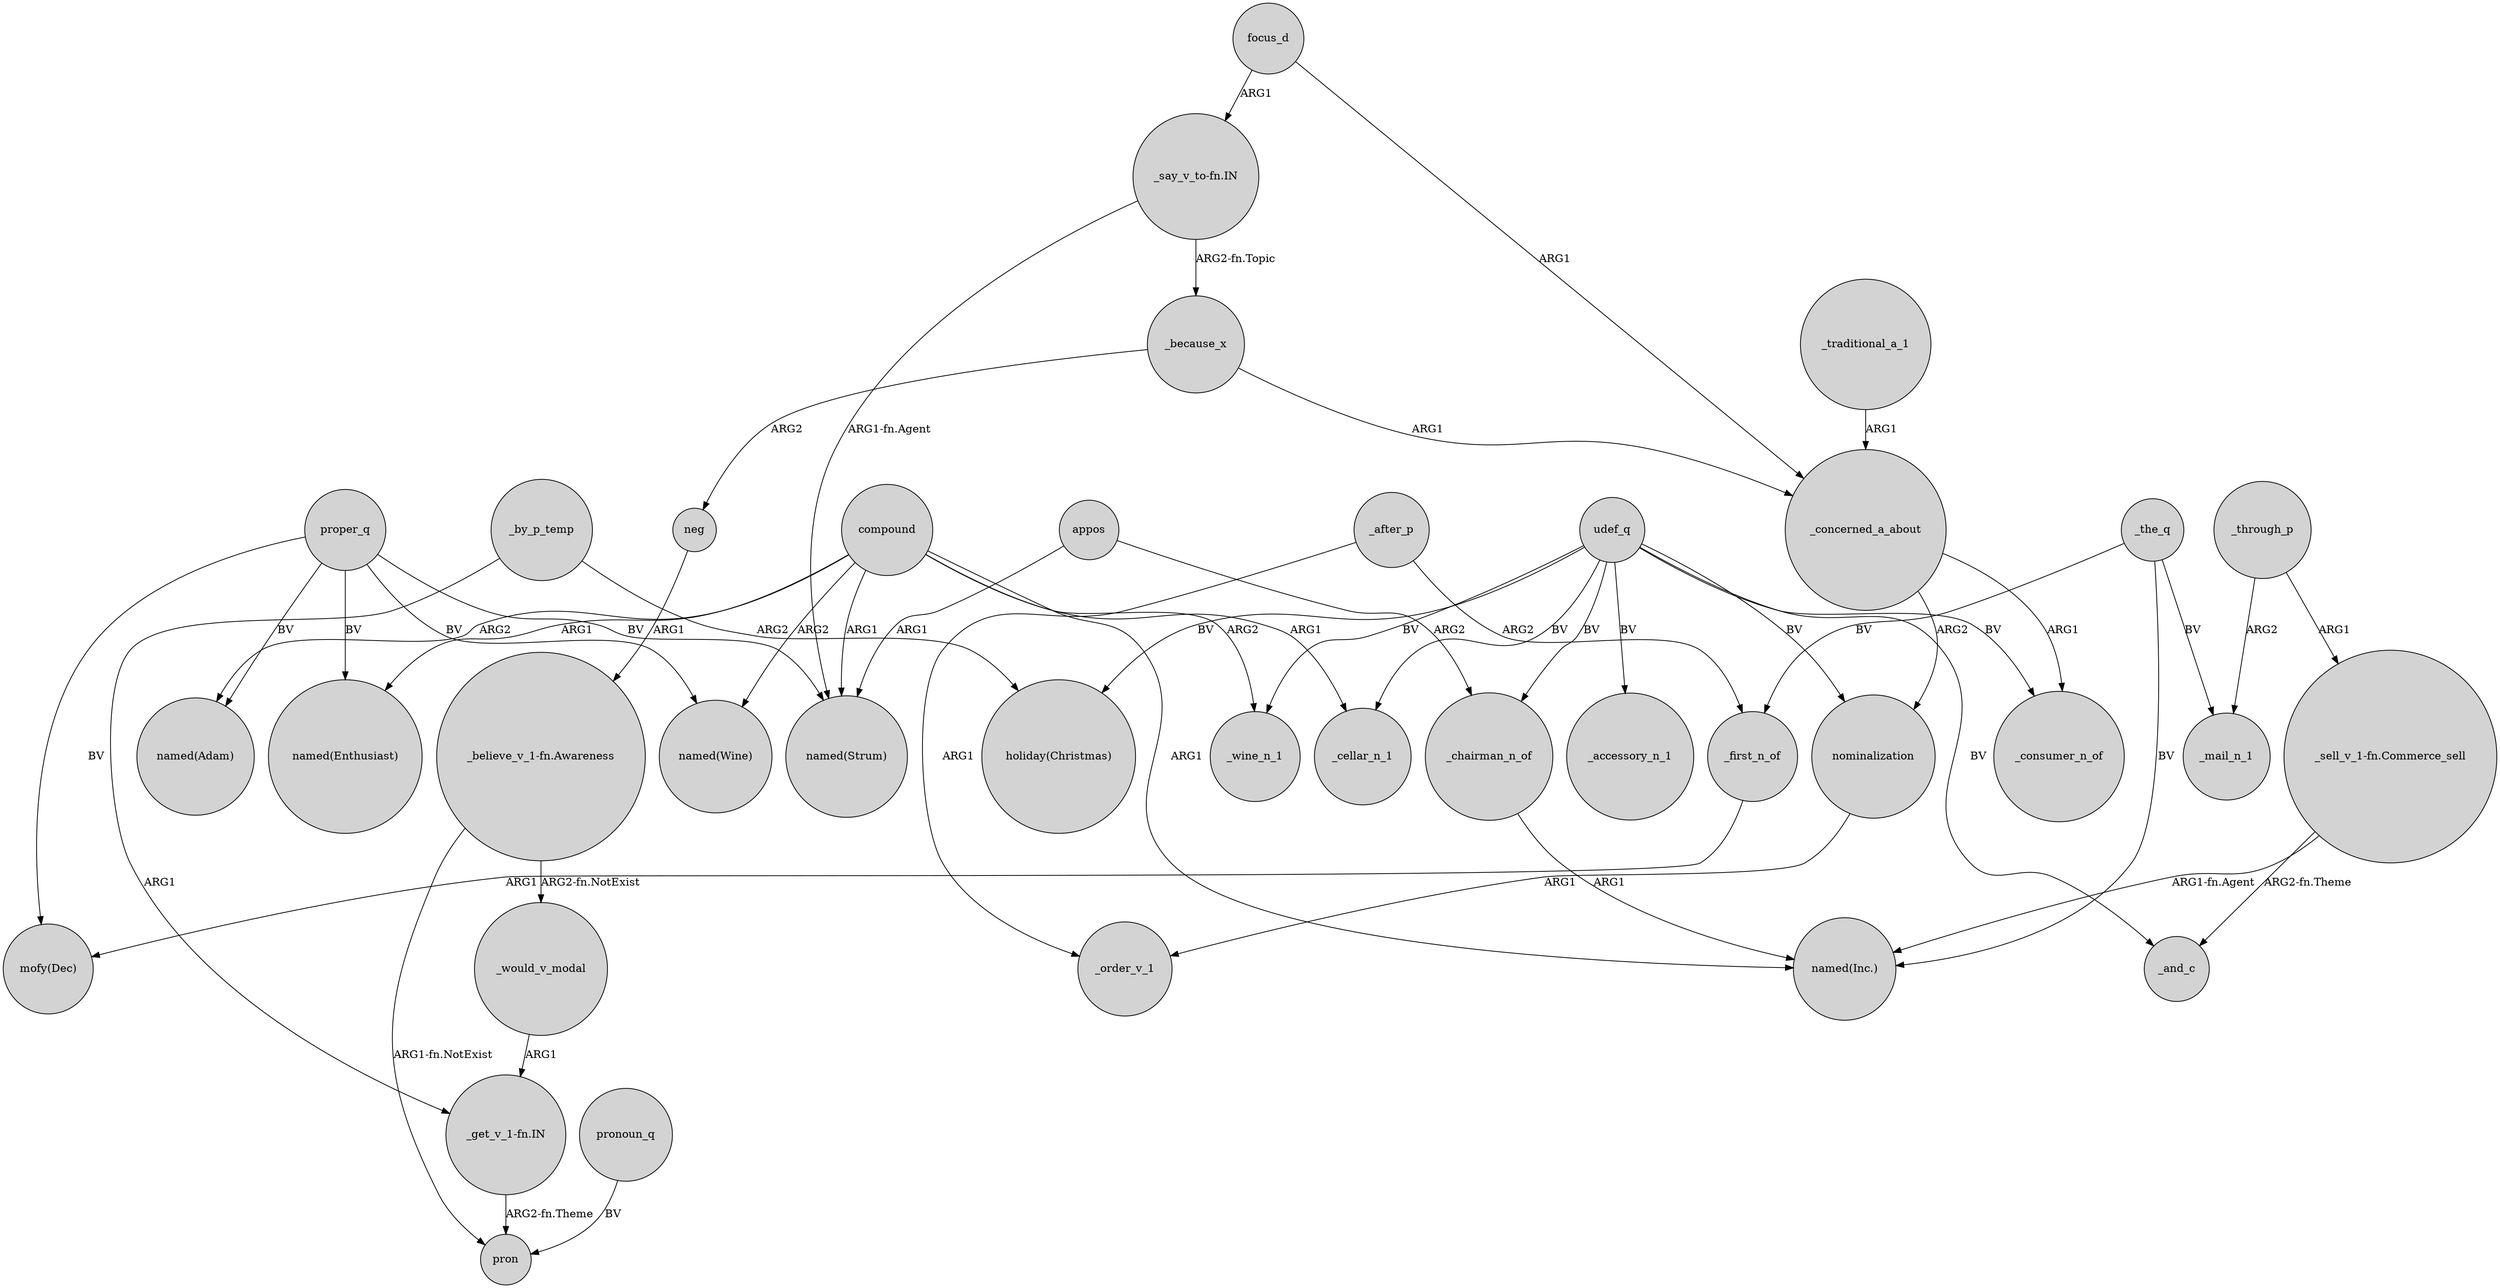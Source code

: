 digraph {
	node [shape=circle style=filled]
	"_get_v_1-fn.IN" -> pron [label="ARG2-fn.Theme"]
	"_say_v_to-fn.IN" -> "named(Strum)" [label="ARG1-fn.Agent"]
	proper_q -> "named(Wine)" [label=BV]
	_concerned_a_about -> nominalization [label=ARG2]
	compound -> "named(Wine)" [label=ARG2]
	_would_v_modal -> "_get_v_1-fn.IN" [label=ARG1]
	_after_p -> _order_v_1 [label=ARG1]
	udef_q -> _cellar_n_1 [label=BV]
	proper_q -> "mofy(Dec)" [label=BV]
	proper_q -> "named(Enthusiast)" [label=BV]
	udef_q -> _accessory_n_1 [label=BV]
	_first_n_of -> "mofy(Dec)" [label=ARG1]
	compound -> "named(Adam)" [label=ARG2]
	compound -> "named(Strum)" [label=ARG1]
	_because_x -> _concerned_a_about [label=ARG1]
	_the_q -> _mail_n_1 [label=BV]
	_concerned_a_about -> _consumer_n_of [label=ARG1]
	"_believe_v_1-fn.Awareness" -> _would_v_modal [label="ARG2-fn.NotExist"]
	udef_q -> _chairman_n_of [label=BV]
	"_sell_v_1-fn.Commerce_sell" -> "named(Inc.)" [label="ARG1-fn.Agent"]
	"_say_v_to-fn.IN" -> _because_x [label="ARG2-fn.Topic"]
	neg -> "_believe_v_1-fn.Awareness" [label=ARG1]
	_because_x -> neg [label=ARG2]
	pronoun_q -> pron [label=BV]
	_through_p -> "_sell_v_1-fn.Commerce_sell" [label=ARG1]
	_by_p_temp -> "holiday(Christmas)" [label=ARG2]
	compound -> _wine_n_1 [label=ARG2]
	appos -> _chairman_n_of [label=ARG2]
	proper_q -> "named(Adam)" [label=BV]
	proper_q -> "named(Strum)" [label=BV]
	_after_p -> _first_n_of [label=ARG2]
	compound -> "named(Enthusiast)" [label=ARG1]
	udef_q -> _wine_n_1 [label=BV]
	"_sell_v_1-fn.Commerce_sell" -> _and_c [label="ARG2-fn.Theme"]
	_through_p -> _mail_n_1 [label=ARG2]
	udef_q -> _consumer_n_of [label=BV]
	udef_q -> nominalization [label=BV]
	udef_q -> "holiday(Christmas)" [label=BV]
	nominalization -> _order_v_1 [label=ARG1]
	_by_p_temp -> "_get_v_1-fn.IN" [label=ARG1]
	_the_q -> "named(Inc.)" [label=BV]
	_traditional_a_1 -> _concerned_a_about [label=ARG1]
	appos -> "named(Strum)" [label=ARG1]
	_the_q -> _first_n_of [label=BV]
	_chairman_n_of -> "named(Inc.)" [label=ARG1]
	"_believe_v_1-fn.Awareness" -> pron [label="ARG1-fn.NotExist"]
	udef_q -> _and_c [label=BV]
	compound -> _cellar_n_1 [label=ARG1]
	focus_d -> "_say_v_to-fn.IN" [label=ARG1]
	compound -> "named(Inc.)" [label=ARG1]
	focus_d -> _concerned_a_about [label=ARG1]
}
